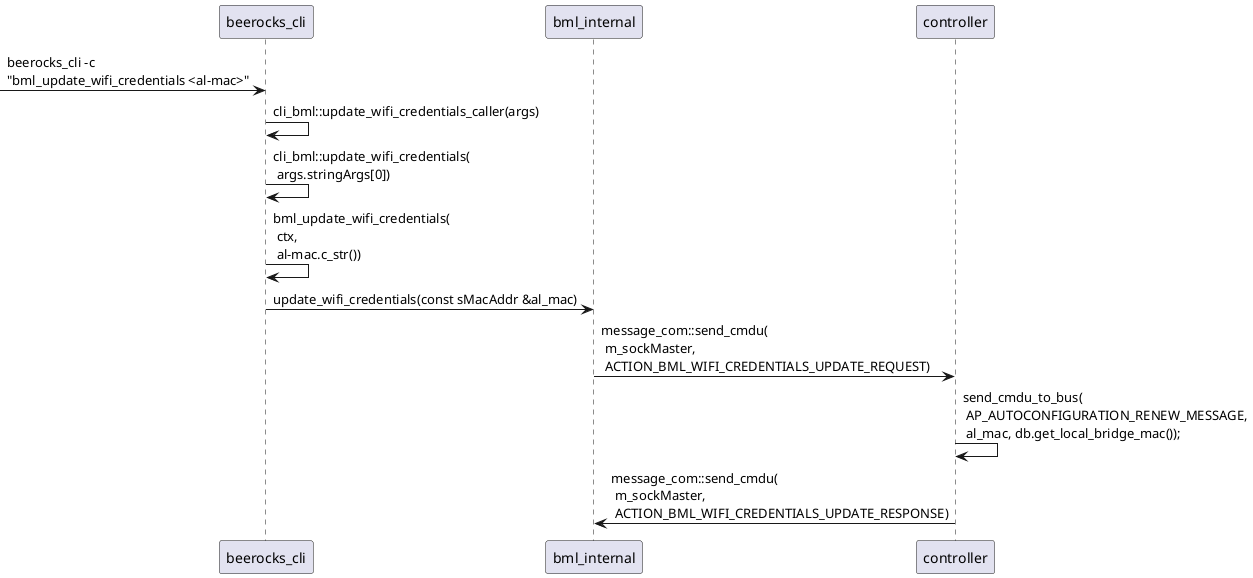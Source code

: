 @startuml
 -> beerocks_cli: beerocks_cli -c \n"bml_update_wifi_credentials <al-mac>"
beerocks_cli -> beerocks_cli: cli_bml::update_wifi_credentials_caller(args)
beerocks_cli -> beerocks_cli: cli_bml::update_wifi_credentials(\n args.stringArgs[0])
beerocks_cli -> beerocks_cli: bml_update_wifi_credentials(\n ctx,\n al-mac.c_str())
beerocks_cli -> bml_internal: update_wifi_credentials(const sMacAddr &al_mac)
bml_internal -> controller: message_com::send_cmdu(\n m_sockMaster,\n ACTION_BML_WIFI_CREDENTIALS_UPDATE_REQUEST)
controller -> controller: send_cmdu_to_bus(\n AP_AUTOCONFIGURATION_RENEW_MESSAGE,\n al_mac, db.get_local_bridge_mac());
controller -> bml_internal: message_com::send_cmdu(\n m_sockMaster,\n ACTION_BML_WIFI_CREDENTIALS_UPDATE_RESPONSE)
@enduml
